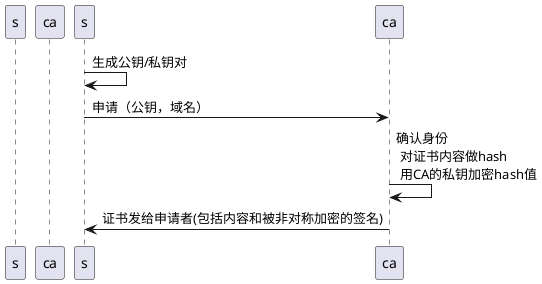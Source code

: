 @startuml 证书申请

participant s as server
participant ca as CA

s->s: 生成公钥/私钥对

s->ca: 申请（公钥，域名）

ca->ca: 确认身份\n 对证书内容做hash \n 用CA的私钥加密hash值

ca->s: 证书发给申请者(包括内容和被非对称加密的签名)

@enduml

